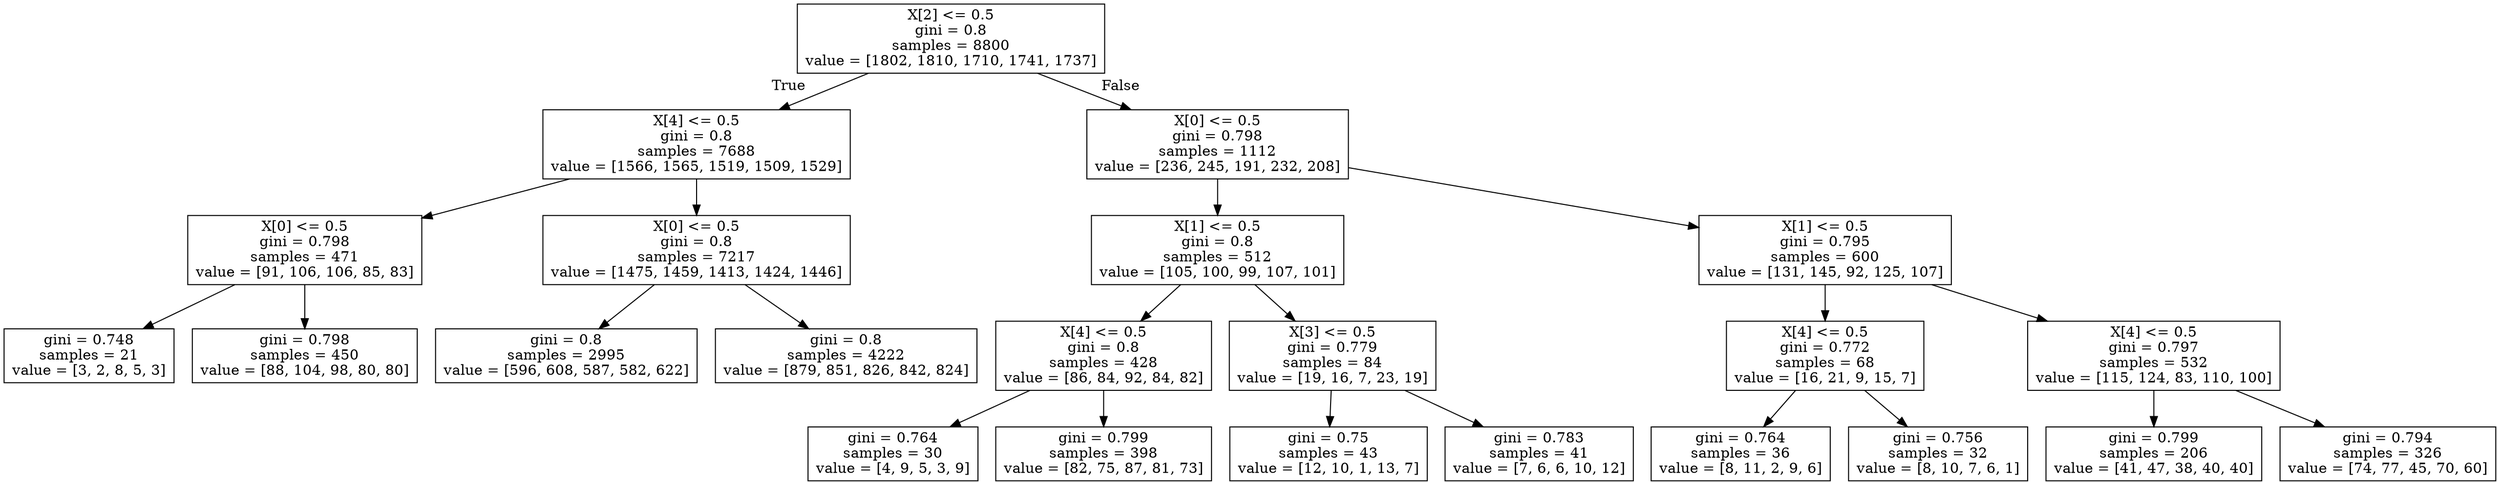 digraph Tree {
node [shape=box] ;
0 [label="X[2] <= 0.5\ngini = 0.8\nsamples = 8800\nvalue = [1802, 1810, 1710, 1741, 1737]"] ;
1 [label="X[4] <= 0.5\ngini = 0.8\nsamples = 7688\nvalue = [1566, 1565, 1519, 1509, 1529]"] ;
0 -> 1 [labeldistance=2.5, labelangle=45, headlabel="True"] ;
2 [label="X[0] <= 0.5\ngini = 0.798\nsamples = 471\nvalue = [91, 106, 106, 85, 83]"] ;
1 -> 2 ;
3 [label="gini = 0.748\nsamples = 21\nvalue = [3, 2, 8, 5, 3]"] ;
2 -> 3 ;
4 [label="gini = 0.798\nsamples = 450\nvalue = [88, 104, 98, 80, 80]"] ;
2 -> 4 ;
5 [label="X[0] <= 0.5\ngini = 0.8\nsamples = 7217\nvalue = [1475, 1459, 1413, 1424, 1446]"] ;
1 -> 5 ;
6 [label="gini = 0.8\nsamples = 2995\nvalue = [596, 608, 587, 582, 622]"] ;
5 -> 6 ;
7 [label="gini = 0.8\nsamples = 4222\nvalue = [879, 851, 826, 842, 824]"] ;
5 -> 7 ;
8 [label="X[0] <= 0.5\ngini = 0.798\nsamples = 1112\nvalue = [236, 245, 191, 232, 208]"] ;
0 -> 8 [labeldistance=2.5, labelangle=-45, headlabel="False"] ;
9 [label="X[1] <= 0.5\ngini = 0.8\nsamples = 512\nvalue = [105, 100, 99, 107, 101]"] ;
8 -> 9 ;
10 [label="X[4] <= 0.5\ngini = 0.8\nsamples = 428\nvalue = [86, 84, 92, 84, 82]"] ;
9 -> 10 ;
11 [label="gini = 0.764\nsamples = 30\nvalue = [4, 9, 5, 3, 9]"] ;
10 -> 11 ;
12 [label="gini = 0.799\nsamples = 398\nvalue = [82, 75, 87, 81, 73]"] ;
10 -> 12 ;
13 [label="X[3] <= 0.5\ngini = 0.779\nsamples = 84\nvalue = [19, 16, 7, 23, 19]"] ;
9 -> 13 ;
14 [label="gini = 0.75\nsamples = 43\nvalue = [12, 10, 1, 13, 7]"] ;
13 -> 14 ;
15 [label="gini = 0.783\nsamples = 41\nvalue = [7, 6, 6, 10, 12]"] ;
13 -> 15 ;
16 [label="X[1] <= 0.5\ngini = 0.795\nsamples = 600\nvalue = [131, 145, 92, 125, 107]"] ;
8 -> 16 ;
17 [label="X[4] <= 0.5\ngini = 0.772\nsamples = 68\nvalue = [16, 21, 9, 15, 7]"] ;
16 -> 17 ;
18 [label="gini = 0.764\nsamples = 36\nvalue = [8, 11, 2, 9, 6]"] ;
17 -> 18 ;
19 [label="gini = 0.756\nsamples = 32\nvalue = [8, 10, 7, 6, 1]"] ;
17 -> 19 ;
20 [label="X[4] <= 0.5\ngini = 0.797\nsamples = 532\nvalue = [115, 124, 83, 110, 100]"] ;
16 -> 20 ;
21 [label="gini = 0.799\nsamples = 206\nvalue = [41, 47, 38, 40, 40]"] ;
20 -> 21 ;
22 [label="gini = 0.794\nsamples = 326\nvalue = [74, 77, 45, 70, 60]"] ;
20 -> 22 ;
}